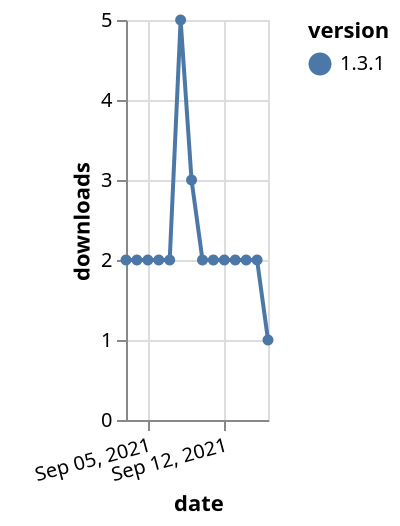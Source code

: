 {"$schema": "https://vega.github.io/schema/vega-lite/v5.json", "description": "A simple bar chart with embedded data.", "data": {"values": [{"date": "2021-09-03", "total": 3491, "delta": 2, "version": "1.3.1"}, {"date": "2021-09-04", "total": 3493, "delta": 2, "version": "1.3.1"}, {"date": "2021-09-05", "total": 3495, "delta": 2, "version": "1.3.1"}, {"date": "2021-09-06", "total": 3497, "delta": 2, "version": "1.3.1"}, {"date": "2021-09-07", "total": 3499, "delta": 2, "version": "1.3.1"}, {"date": "2021-09-08", "total": 3504, "delta": 5, "version": "1.3.1"}, {"date": "2021-09-09", "total": 3507, "delta": 3, "version": "1.3.1"}, {"date": "2021-09-10", "total": 3509, "delta": 2, "version": "1.3.1"}, {"date": "2021-09-11", "total": 3511, "delta": 2, "version": "1.3.1"}, {"date": "2021-09-12", "total": 3513, "delta": 2, "version": "1.3.1"}, {"date": "2021-09-13", "total": 3515, "delta": 2, "version": "1.3.1"}, {"date": "2021-09-14", "total": 3517, "delta": 2, "version": "1.3.1"}, {"date": "2021-09-15", "total": 3519, "delta": 2, "version": "1.3.1"}, {"date": "2021-09-16", "total": 3520, "delta": 1, "version": "1.3.1"}]}, "width": "container", "mark": {"type": "line", "point": {"filled": true}}, "encoding": {"x": {"field": "date", "type": "temporal", "timeUnit": "yearmonthdate", "title": "date", "axis": {"labelAngle": -15}}, "y": {"field": "delta", "type": "quantitative", "title": "downloads"}, "color": {"field": "version", "type": "nominal"}, "tooltip": {"field": "delta"}}}